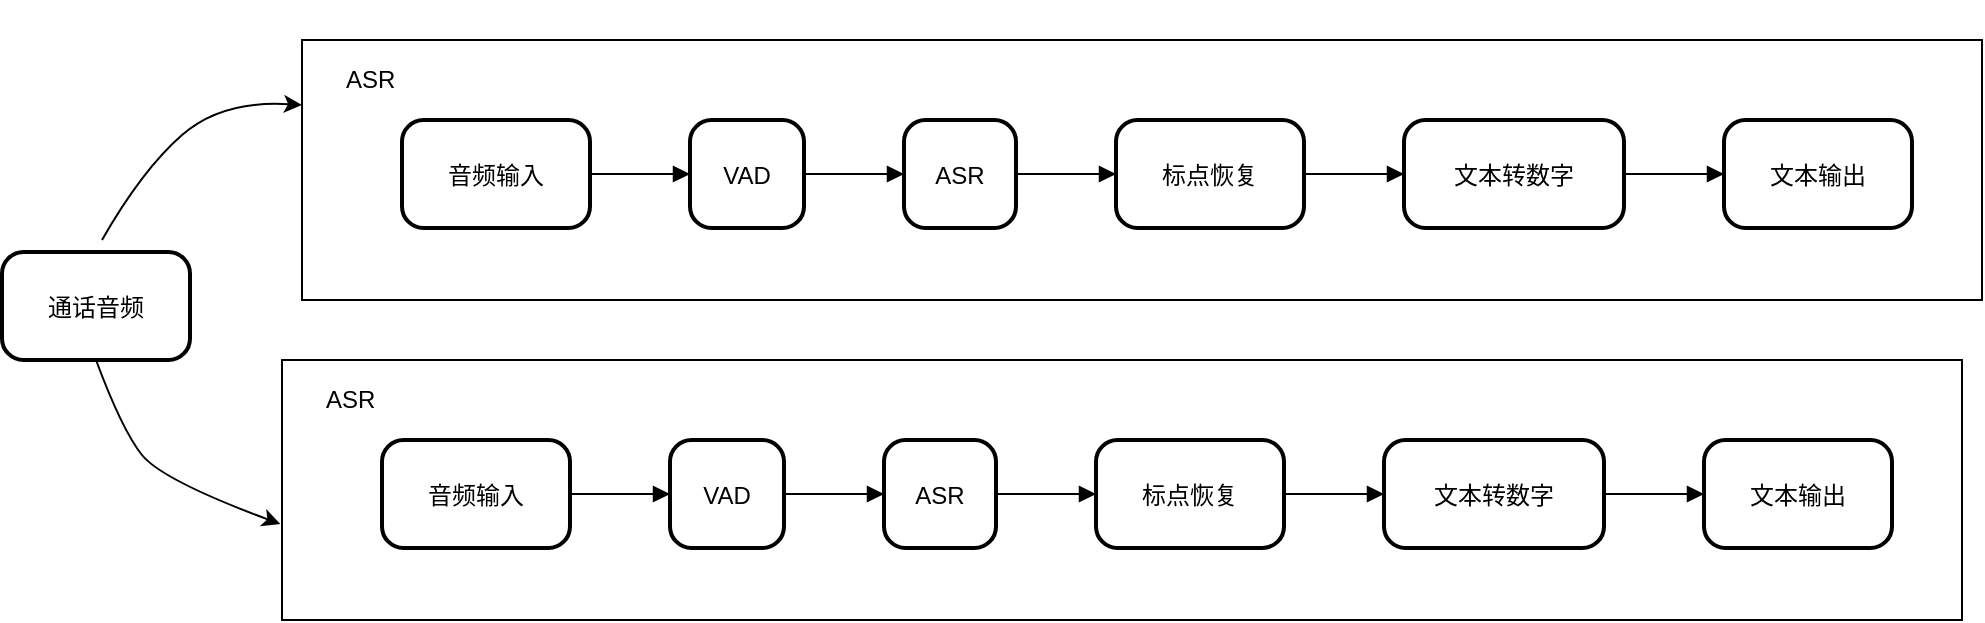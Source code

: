 <mxfile version="26.1.1">
  <diagram name="Page-1" id="edf60f1a-56cd-e834-aa8a-f176f3a09ee4">
    <mxGraphModel dx="2074" dy="1098" grid="1" gridSize="10" guides="1" tooltips="1" connect="1" arrows="1" fold="1" page="1" pageScale="1" pageWidth="1100" pageHeight="850" background="none" math="0" shadow="0">
      <root>
        <mxCell id="0" />
        <mxCell id="1" parent="0" />
        <mxCell id="TeLhkM62TzhfqkYI3094-28" value="" style="rounded=0;whiteSpace=wrap;html=1;" vertex="1" parent="1">
          <mxGeometry x="180" y="310" width="840" height="130" as="geometry" />
        </mxCell>
        <mxCell id="TeLhkM62TzhfqkYI3094-1" value="音频输入" style="rounded=1;arcSize=20;strokeWidth=2" vertex="1" parent="1">
          <mxGeometry x="230" y="350" width="94" height="54" as="geometry" />
        </mxCell>
        <mxCell id="TeLhkM62TzhfqkYI3094-2" value="VAD" style="rounded=1;arcSize=20;strokeWidth=2" vertex="1" parent="1">
          <mxGeometry x="374" y="350" width="57" height="54" as="geometry" />
        </mxCell>
        <mxCell id="TeLhkM62TzhfqkYI3094-3" value="ASR" style="rounded=1;arcSize=20;strokeWidth=2" vertex="1" parent="1">
          <mxGeometry x="481" y="350" width="56" height="54" as="geometry" />
        </mxCell>
        <mxCell id="TeLhkM62TzhfqkYI3094-4" value="标点恢复" style="rounded=1;arcSize=20;strokeWidth=2" vertex="1" parent="1">
          <mxGeometry x="587" y="350" width="94" height="54" as="geometry" />
        </mxCell>
        <mxCell id="TeLhkM62TzhfqkYI3094-5" value="文本转数字" style="rounded=1;arcSize=20;strokeWidth=2" vertex="1" parent="1">
          <mxGeometry x="731" y="350" width="110" height="54" as="geometry" />
        </mxCell>
        <mxCell id="TeLhkM62TzhfqkYI3094-6" value="文本输出" style="rounded=1;arcSize=20;strokeWidth=2" vertex="1" parent="1">
          <mxGeometry x="891" y="350" width="94" height="54" as="geometry" />
        </mxCell>
        <mxCell id="TeLhkM62TzhfqkYI3094-7" value="" style="curved=1;startArrow=none;endArrow=block;exitX=1;exitY=0.5;entryX=0;entryY=0.5;rounded=0;" edge="1" parent="1" source="TeLhkM62TzhfqkYI3094-1" target="TeLhkM62TzhfqkYI3094-2">
          <mxGeometry relative="1" as="geometry">
            <Array as="points" />
          </mxGeometry>
        </mxCell>
        <mxCell id="TeLhkM62TzhfqkYI3094-8" value="" style="curved=1;startArrow=none;endArrow=block;exitX=1;exitY=0.5;entryX=0;entryY=0.5;rounded=0;" edge="1" parent="1" source="TeLhkM62TzhfqkYI3094-2" target="TeLhkM62TzhfqkYI3094-3">
          <mxGeometry relative="1" as="geometry">
            <Array as="points" />
          </mxGeometry>
        </mxCell>
        <mxCell id="TeLhkM62TzhfqkYI3094-9" value="" style="curved=1;startArrow=none;endArrow=block;exitX=1.01;exitY=0.5;entryX=0;entryY=0.5;rounded=0;" edge="1" parent="1" source="TeLhkM62TzhfqkYI3094-3" target="TeLhkM62TzhfqkYI3094-4">
          <mxGeometry relative="1" as="geometry">
            <Array as="points" />
          </mxGeometry>
        </mxCell>
        <mxCell id="TeLhkM62TzhfqkYI3094-10" value="" style="curved=1;startArrow=none;endArrow=block;exitX=1;exitY=0.5;entryX=0;entryY=0.5;rounded=0;" edge="1" parent="1" source="TeLhkM62TzhfqkYI3094-4" target="TeLhkM62TzhfqkYI3094-5">
          <mxGeometry relative="1" as="geometry">
            <Array as="points" />
          </mxGeometry>
        </mxCell>
        <mxCell id="TeLhkM62TzhfqkYI3094-11" value="" style="curved=1;startArrow=none;endArrow=block;exitX=1;exitY=0.5;entryX=0;entryY=0.5;rounded=0;" edge="1" parent="1" source="TeLhkM62TzhfqkYI3094-5" target="TeLhkM62TzhfqkYI3094-6">
          <mxGeometry relative="1" as="geometry">
            <Array as="points" />
          </mxGeometry>
        </mxCell>
        <mxCell id="TeLhkM62TzhfqkYI3094-29" value="&lt;div&gt;ASR&lt;/div&gt;" style="text;strokeColor=none;fillColor=none;html=1;whiteSpace=wrap;verticalAlign=middle;overflow=hidden;" vertex="1" parent="1">
          <mxGeometry x="200" y="290" width="100" height="80" as="geometry" />
        </mxCell>
        <mxCell id="TeLhkM62TzhfqkYI3094-41" value="" style="rounded=0;whiteSpace=wrap;html=1;" vertex="1" parent="1">
          <mxGeometry x="170" y="470" width="840" height="130" as="geometry" />
        </mxCell>
        <mxCell id="TeLhkM62TzhfqkYI3094-42" value="音频输入" style="rounded=1;arcSize=20;strokeWidth=2" vertex="1" parent="1">
          <mxGeometry x="220" y="510" width="94" height="54" as="geometry" />
        </mxCell>
        <mxCell id="TeLhkM62TzhfqkYI3094-43" value="VAD" style="rounded=1;arcSize=20;strokeWidth=2" vertex="1" parent="1">
          <mxGeometry x="364" y="510" width="57" height="54" as="geometry" />
        </mxCell>
        <mxCell id="TeLhkM62TzhfqkYI3094-44" value="ASR" style="rounded=1;arcSize=20;strokeWidth=2" vertex="1" parent="1">
          <mxGeometry x="471" y="510" width="56" height="54" as="geometry" />
        </mxCell>
        <mxCell id="TeLhkM62TzhfqkYI3094-45" value="标点恢复" style="rounded=1;arcSize=20;strokeWidth=2" vertex="1" parent="1">
          <mxGeometry x="577" y="510" width="94" height="54" as="geometry" />
        </mxCell>
        <mxCell id="TeLhkM62TzhfqkYI3094-46" value="文本转数字" style="rounded=1;arcSize=20;strokeWidth=2" vertex="1" parent="1">
          <mxGeometry x="721" y="510" width="110" height="54" as="geometry" />
        </mxCell>
        <mxCell id="TeLhkM62TzhfqkYI3094-47" value="文本输出" style="rounded=1;arcSize=20;strokeWidth=2" vertex="1" parent="1">
          <mxGeometry x="881" y="510" width="94" height="54" as="geometry" />
        </mxCell>
        <mxCell id="TeLhkM62TzhfqkYI3094-48" value="" style="curved=1;startArrow=none;endArrow=block;exitX=1;exitY=0.5;entryX=0;entryY=0.5;rounded=0;" edge="1" parent="1" source="TeLhkM62TzhfqkYI3094-42" target="TeLhkM62TzhfqkYI3094-43">
          <mxGeometry relative="1" as="geometry">
            <Array as="points" />
          </mxGeometry>
        </mxCell>
        <mxCell id="TeLhkM62TzhfqkYI3094-49" value="" style="curved=1;startArrow=none;endArrow=block;exitX=1;exitY=0.5;entryX=0;entryY=0.5;rounded=0;" edge="1" parent="1" source="TeLhkM62TzhfqkYI3094-43" target="TeLhkM62TzhfqkYI3094-44">
          <mxGeometry relative="1" as="geometry">
            <Array as="points" />
          </mxGeometry>
        </mxCell>
        <mxCell id="TeLhkM62TzhfqkYI3094-50" value="" style="curved=1;startArrow=none;endArrow=block;exitX=1.01;exitY=0.5;entryX=0;entryY=0.5;rounded=0;" edge="1" parent="1" source="TeLhkM62TzhfqkYI3094-44" target="TeLhkM62TzhfqkYI3094-45">
          <mxGeometry relative="1" as="geometry">
            <Array as="points" />
          </mxGeometry>
        </mxCell>
        <mxCell id="TeLhkM62TzhfqkYI3094-51" value="" style="curved=1;startArrow=none;endArrow=block;exitX=1;exitY=0.5;entryX=0;entryY=0.5;rounded=0;" edge="1" parent="1" source="TeLhkM62TzhfqkYI3094-45" target="TeLhkM62TzhfqkYI3094-46">
          <mxGeometry relative="1" as="geometry">
            <Array as="points" />
          </mxGeometry>
        </mxCell>
        <mxCell id="TeLhkM62TzhfqkYI3094-52" value="" style="curved=1;startArrow=none;endArrow=block;exitX=1;exitY=0.5;entryX=0;entryY=0.5;rounded=0;" edge="1" parent="1" source="TeLhkM62TzhfqkYI3094-46" target="TeLhkM62TzhfqkYI3094-47">
          <mxGeometry relative="1" as="geometry">
            <Array as="points" />
          </mxGeometry>
        </mxCell>
        <mxCell id="TeLhkM62TzhfqkYI3094-53" value="&lt;div&gt;ASR&lt;/div&gt;" style="text;strokeColor=none;fillColor=none;html=1;whiteSpace=wrap;verticalAlign=middle;overflow=hidden;" vertex="1" parent="1">
          <mxGeometry x="190" y="450" width="100" height="80" as="geometry" />
        </mxCell>
        <mxCell id="TeLhkM62TzhfqkYI3094-54" value="通话音频" style="rounded=1;arcSize=20;strokeWidth=2" vertex="1" parent="1">
          <mxGeometry x="30" y="416" width="94" height="54" as="geometry" />
        </mxCell>
        <mxCell id="TeLhkM62TzhfqkYI3094-55" value="" style="curved=1;endArrow=classic;html=1;rounded=0;entryX=0;entryY=0.25;entryDx=0;entryDy=0;" edge="1" parent="1" target="TeLhkM62TzhfqkYI3094-28">
          <mxGeometry width="50" height="50" relative="1" as="geometry">
            <mxPoint x="80" y="410" as="sourcePoint" />
            <mxPoint x="130" y="360" as="targetPoint" />
            <Array as="points">
              <mxPoint x="100" y="375" />
              <mxPoint x="140" y="340" />
            </Array>
          </mxGeometry>
        </mxCell>
        <mxCell id="TeLhkM62TzhfqkYI3094-56" value="" style="curved=1;endArrow=classic;html=1;rounded=0;entryX=-0.001;entryY=0.631;entryDx=0;entryDy=0;entryPerimeter=0;exitX=0.5;exitY=1;exitDx=0;exitDy=0;" edge="1" parent="1" source="TeLhkM62TzhfqkYI3094-54" target="TeLhkM62TzhfqkYI3094-41">
          <mxGeometry width="50" height="50" relative="1" as="geometry">
            <mxPoint x="70" y="540" as="sourcePoint" />
            <mxPoint x="170" y="473" as="targetPoint" />
            <Array as="points">
              <mxPoint x="90" y="505" />
              <mxPoint x="110" y="530" />
            </Array>
          </mxGeometry>
        </mxCell>
      </root>
    </mxGraphModel>
  </diagram>
</mxfile>
